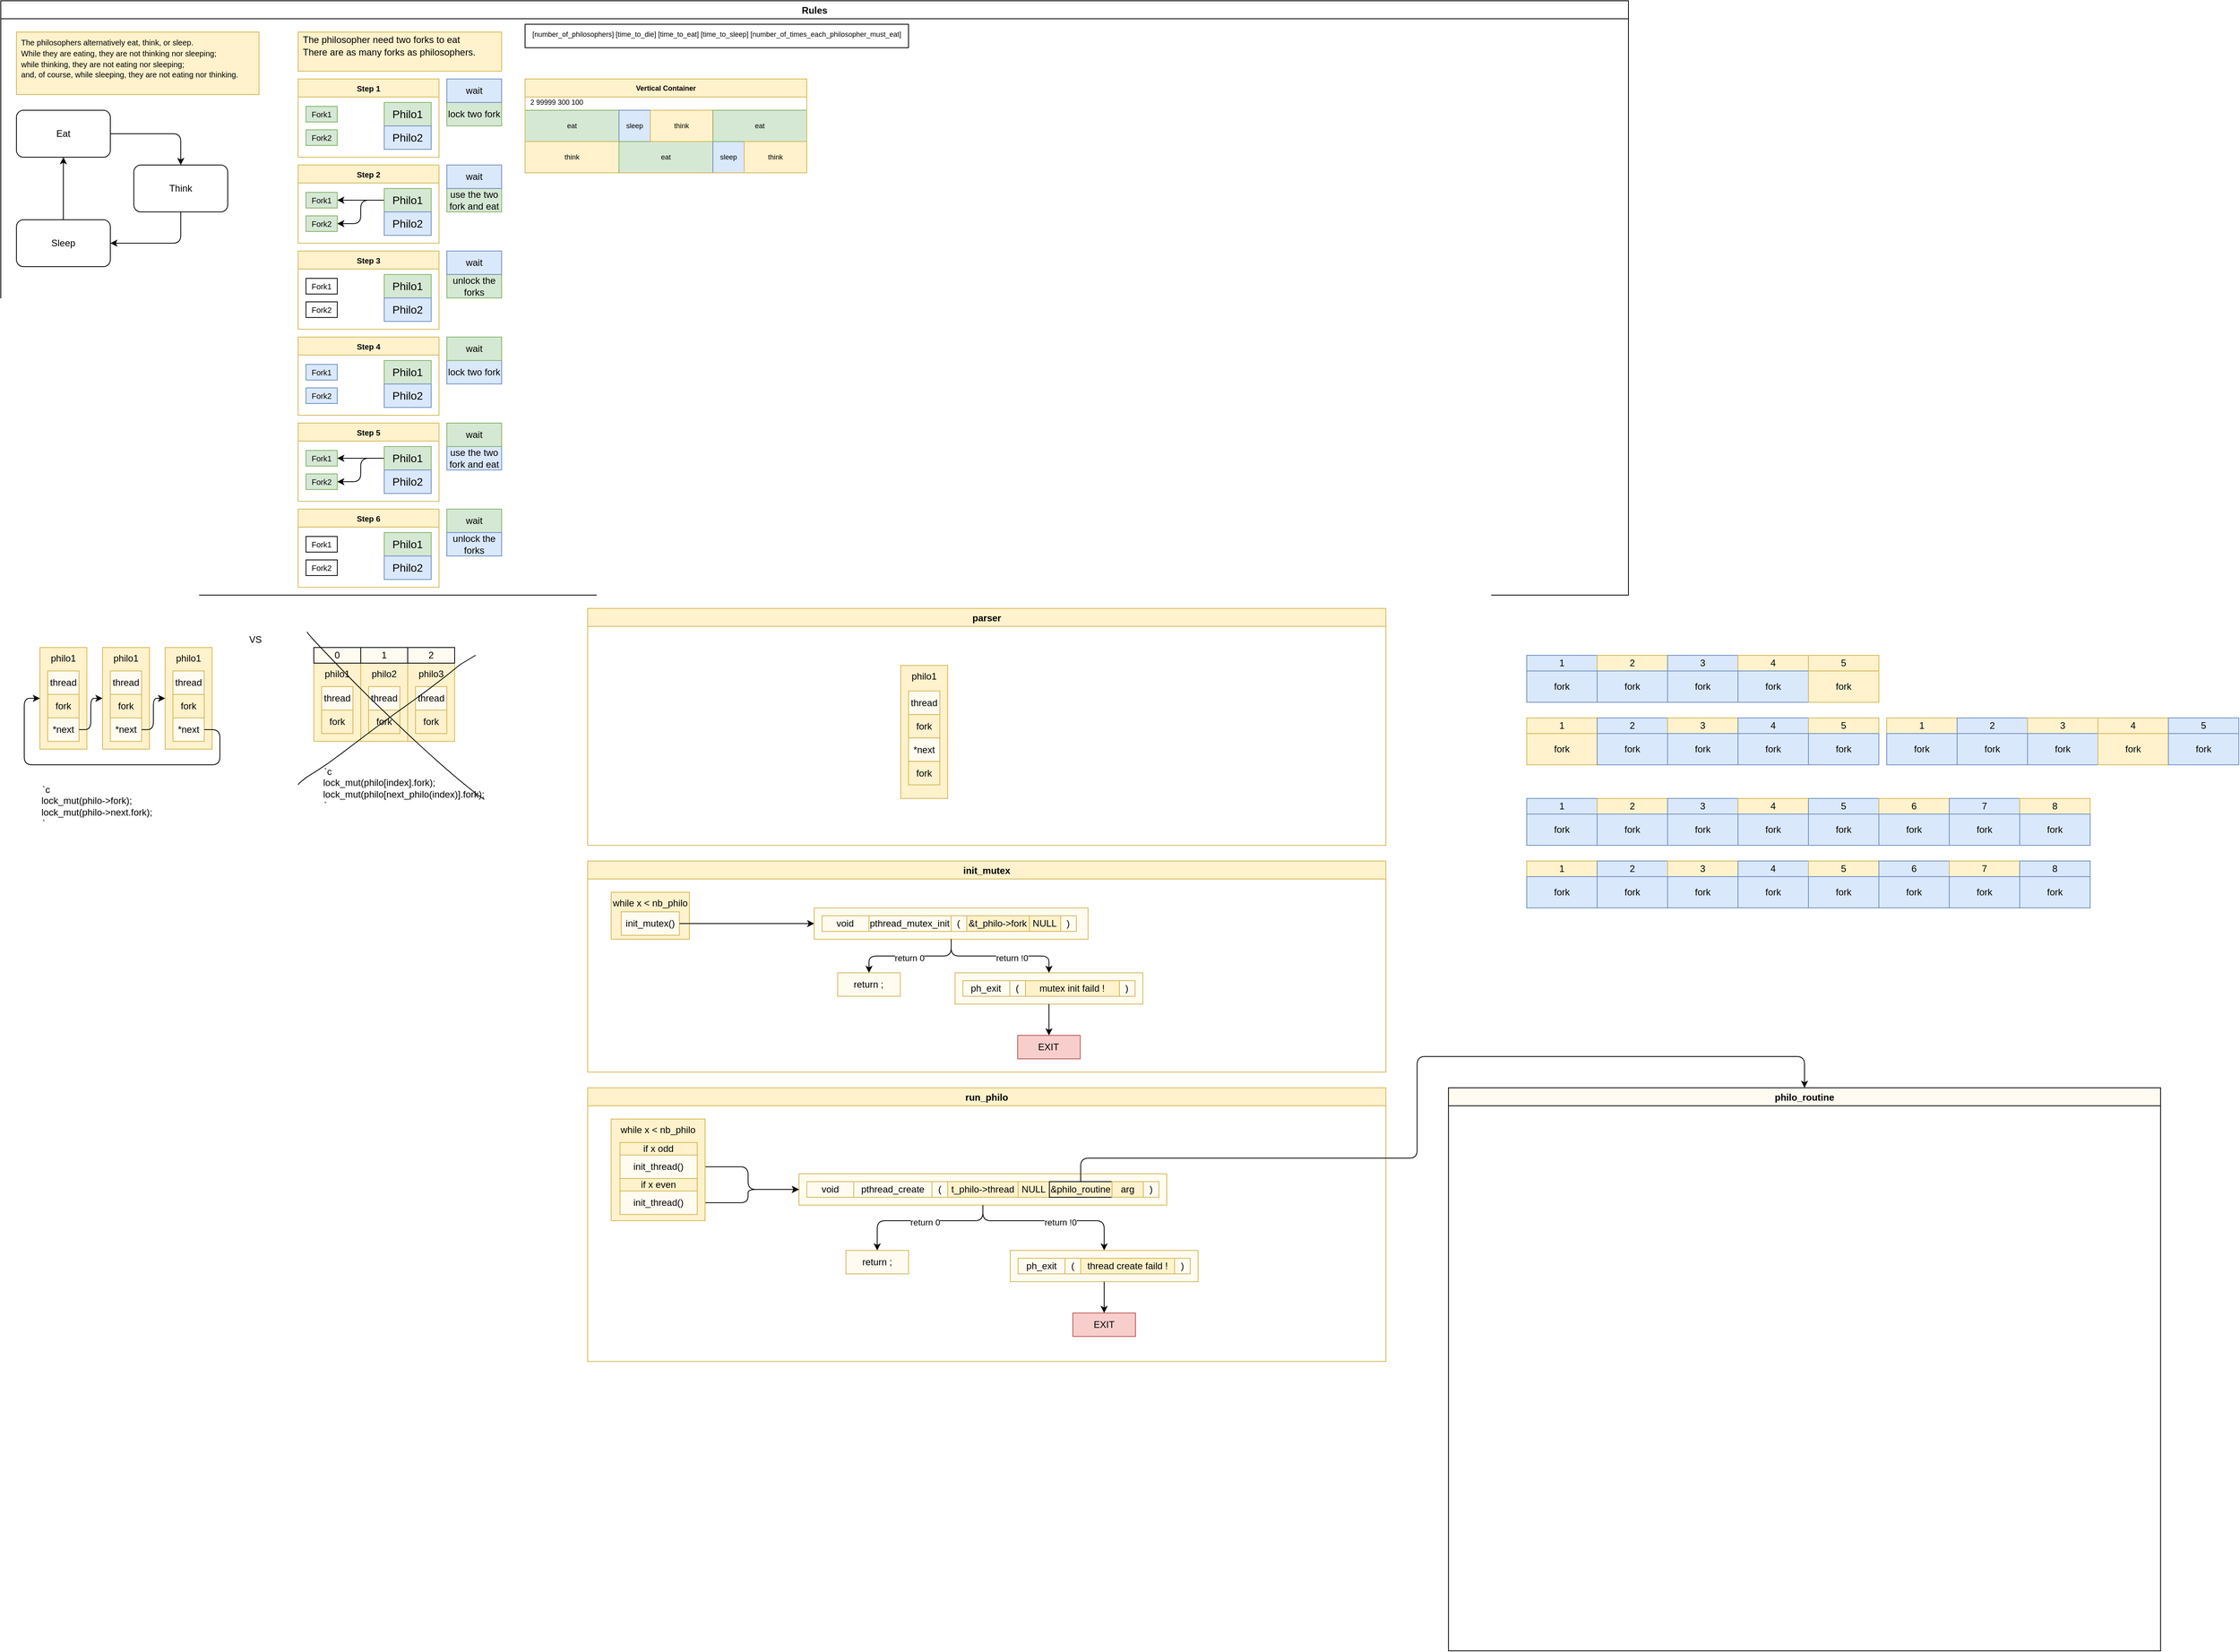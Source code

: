 <mxfile>
    <diagram id="OOQttIY_C0ZaDdTUUYR6" name="Page-1">
        <mxGraphModel dx="1103" dy="1237" grid="1" gridSize="10" guides="1" tooltips="1" connect="1" arrows="1" fold="1" page="1" pageScale="1" pageWidth="2336" pageHeight="1654" math="0" shadow="0">
            <root>
                <mxCell id="0"/>
                <mxCell id="1" parent="0"/>
                <mxCell id="12" value="Rules" style="swimlane;movable=0;resizable=0;rotatable=0;deletable=0;editable=0;connectable=0;" parent="1" vertex="1">
                    <mxGeometry x="10" y="20" width="2080" height="760" as="geometry"/>
                </mxCell>
                <mxCell id="13" value="" style="group" parent="12" vertex="1" connectable="0">
                    <mxGeometry x="20" y="140" width="270" height="200" as="geometry"/>
                </mxCell>
                <mxCell id="2" value="Sleep" style="rounded=1;whiteSpace=wrap;html=1;" parent="13" vertex="1">
                    <mxGeometry y="140" width="120" height="60" as="geometry"/>
                </mxCell>
                <mxCell id="3" value="Think" style="rounded=1;whiteSpace=wrap;html=1;" parent="13" vertex="1">
                    <mxGeometry x="150" y="70" width="120" height="60" as="geometry"/>
                </mxCell>
                <mxCell id="4" value="Eat" style="rounded=1;whiteSpace=wrap;html=1;" parent="13" vertex="1">
                    <mxGeometry width="120" height="60" as="geometry"/>
                </mxCell>
                <mxCell id="9" style="edgeStyle=orthogonalEdgeStyle;html=1;entryX=1;entryY=0.5;entryDx=0;entryDy=0;exitX=0.5;exitY=1;exitDx=0;exitDy=0;" parent="13" source="3" target="2" edge="1">
                    <mxGeometry relative="1" as="geometry"/>
                </mxCell>
                <mxCell id="7" style="edgeStyle=orthogonalEdgeStyle;html=1;entryX=0.5;entryY=0;entryDx=0;entryDy=0;" parent="13" source="4" target="3" edge="1">
                    <mxGeometry relative="1" as="geometry"/>
                </mxCell>
                <mxCell id="10" style="edgeStyle=orthogonalEdgeStyle;html=1;entryX=0.5;entryY=1;entryDx=0;entryDy=0;" parent="13" source="2" target="4" edge="1">
                    <mxGeometry relative="1" as="geometry"/>
                </mxCell>
                <mxCell id="18" value="" style="group;fillColor=#fff2cc;strokeColor=#d6b656;" parent="12" vertex="1" connectable="0">
                    <mxGeometry x="20" y="40" width="310" height="80" as="geometry"/>
                </mxCell>
                <mxCell id="17" value="&lt;p dir=&quot;ltr&quot; style=&quot;line-height: 1.38; margin-top: 0pt; margin-bottom: 0pt;&quot;&gt;&lt;span style=&quot;font-family: &amp;quot;arial&amp;quot; ; background-color: transparent ; vertical-align: baseline&quot;&gt;The philosophers alternatively eat, think, or sleep.&lt;/span&gt;&lt;/p&gt;&lt;p dir=&quot;ltr&quot; style=&quot;line-height: 1.38; margin-top: 0pt; margin-bottom: 0pt;&quot;&gt;&lt;span style=&quot;font-family: &amp;quot;arial&amp;quot; ; background-color: transparent ; vertical-align: baseline&quot;&gt;While they are eating, they are not thinking nor sleeping;&lt;/span&gt;&lt;/p&gt;&lt;p dir=&quot;ltr&quot; style=&quot;line-height: 1.38; margin-top: 0pt; margin-bottom: 0pt;&quot;&gt;&lt;span style=&quot;font-family: &amp;quot;arial&amp;quot; ; background-color: transparent ; vertical-align: baseline&quot;&gt;while thinking, they are not eating nor sleeping;&lt;/span&gt;&lt;/p&gt;&lt;p dir=&quot;ltr&quot; style=&quot;line-height: 1.38; margin-top: 0pt; margin-bottom: 0pt;&quot;&gt;&lt;span style=&quot;font-family: &amp;quot;arial&amp;quot; ; background-color: transparent ; vertical-align: baseline&quot;&gt;and, of course, while sleeping, they are not eating nor thinking.&lt;/span&gt;&lt;/p&gt;&lt;div&gt;&lt;span style=&quot;font-family: &amp;quot;arial&amp;quot; ; background-color: transparent ; vertical-align: baseline&quot;&gt;&lt;br&gt;&lt;/span&gt;&lt;/div&gt;" style="rounded=0;whiteSpace=wrap;html=1;fontSize=10;align=left;verticalAlign=top;spacingLeft=4;fillColor=#fff2cc;strokeColor=#d6b656;" parent="18" vertex="1">
                    <mxGeometry width="310" height="80" as="geometry"/>
                </mxCell>
                <mxCell id="35" value="Step 1" style="swimlane;fontSize=10;verticalAlign=top;fillColor=#fff2cc;strokeColor=#d6b656;" parent="12" vertex="1">
                    <mxGeometry x="380" y="100" width="180" height="100" as="geometry"/>
                </mxCell>
                <mxCell id="19" value="Fork1" style="rounded=0;whiteSpace=wrap;html=1;fontSize=10;fillColor=#d5e8d4;strokeColor=#82b366;" parent="35" vertex="1">
                    <mxGeometry x="10" y="35" width="40" height="20" as="geometry"/>
                </mxCell>
                <mxCell id="20" value="Fork2" style="rounded=0;whiteSpace=wrap;html=1;fontSize=10;fillColor=#d5e8d4;strokeColor=#82b366;" parent="35" vertex="1">
                    <mxGeometry x="10" y="65" width="40" height="20" as="geometry"/>
                </mxCell>
                <mxCell id="24" value="Philo1" style="whiteSpace=wrap;html=1;fontSize=14;labelBackgroundColor=none;gradientDirection=north;fillColor=#d5e8d4;strokeColor=#82b366;" parent="35" vertex="1">
                    <mxGeometry x="110" y="30" width="60" height="30" as="geometry"/>
                </mxCell>
                <mxCell id="25" value="Philo2" style="whiteSpace=wrap;html=1;fontSize=14;fillColor=#dae8fc;strokeColor=#6c8ebf;" parent="35" vertex="1">
                    <mxGeometry x="110" y="60" width="60" height="30" as="geometry"/>
                </mxCell>
                <mxCell id="46" value="&lt;p dir=&quot;ltr&quot; style=&quot;line-height: 1.38; margin-top: 0pt; margin-bottom: 0pt;&quot;&gt;&lt;span style=&quot;font-family: &amp;quot;arial&amp;quot; ; background-color: transparent ; vertical-align: baseline&quot;&gt;The philosopher need two forks to eat&lt;/span&gt;&lt;/p&gt;&lt;p dir=&quot;ltr&quot; style=&quot;line-height: 1.38; margin-top: 0pt; margin-bottom: 0pt;&quot;&gt;&lt;span style=&quot;font-family: &amp;quot;arial&amp;quot; ; background-color: transparent ; vertical-align: baseline&quot;&gt;There are as many forks as philosophers.&lt;/span&gt;&lt;/p&gt;&lt;div&gt;&lt;span style=&quot;font-family: &amp;quot;arial&amp;quot; ; background-color: transparent ; vertical-align: baseline&quot;&gt;&lt;br&gt;&lt;/span&gt;&lt;/div&gt;" style="whiteSpace=wrap;html=1;shadow=0;glass=0;labelBackgroundColor=none;sketch=0;fontSize=12;gradientDirection=north;verticalAlign=middle;align=left;fillColor=#fff2cc;strokeColor=#d6b656;spacingLeft=4;" parent="12" vertex="1">
                    <mxGeometry x="380" y="40" width="260" height="50" as="geometry"/>
                </mxCell>
                <mxCell id="47" value="Step 2" style="swimlane;fontSize=10;verticalAlign=top;fillColor=#fff2cc;strokeColor=#d6b656;" parent="12" vertex="1">
                    <mxGeometry x="380" y="210" width="180" height="100" as="geometry"/>
                </mxCell>
                <mxCell id="48" value="Fork1" style="rounded=0;whiteSpace=wrap;html=1;fontSize=10;fillColor=#d5e8d4;strokeColor=#82b366;" parent="47" vertex="1">
                    <mxGeometry x="10" y="35" width="40" height="20" as="geometry"/>
                </mxCell>
                <mxCell id="49" value="Fork2" style="rounded=0;whiteSpace=wrap;html=1;fontSize=10;fillColor=#d5e8d4;strokeColor=#82b366;" parent="47" vertex="1">
                    <mxGeometry x="10" y="65" width="40" height="20" as="geometry"/>
                </mxCell>
                <mxCell id="64" style="edgeStyle=orthogonalEdgeStyle;html=1;entryX=1;entryY=0.5;entryDx=0;entryDy=0;fontSize=12;" parent="47" source="52" target="48" edge="1">
                    <mxGeometry relative="1" as="geometry"/>
                </mxCell>
                <mxCell id="65" style="edgeStyle=orthogonalEdgeStyle;html=1;entryX=1;entryY=0.5;entryDx=0;entryDy=0;fontSize=12;" parent="47" source="52" target="49" edge="1">
                    <mxGeometry relative="1" as="geometry"/>
                </mxCell>
                <mxCell id="52" value="Philo1" style="whiteSpace=wrap;html=1;fontSize=14;labelBackgroundColor=none;gradientDirection=north;fillColor=#d5e8d4;strokeColor=#82b366;" parent="47" vertex="1">
                    <mxGeometry x="110" y="30" width="60" height="30" as="geometry"/>
                </mxCell>
                <mxCell id="53" value="Philo2" style="whiteSpace=wrap;html=1;fontSize=14;fillColor=#dae8fc;strokeColor=#6c8ebf;" parent="47" vertex="1">
                    <mxGeometry x="110" y="60" width="60" height="30" as="geometry"/>
                </mxCell>
                <mxCell id="54" value="Step 4" style="swimlane;fontSize=10;verticalAlign=top;fillColor=#fff2cc;strokeColor=#d6b656;" parent="12" vertex="1">
                    <mxGeometry x="380" y="430" width="180" height="100" as="geometry"/>
                </mxCell>
                <mxCell id="55" value="Fork1" style="rounded=0;whiteSpace=wrap;html=1;fontSize=10;fillColor=#dae8fc;strokeColor=#6c8ebf;" parent="54" vertex="1">
                    <mxGeometry x="10" y="35" width="40" height="20" as="geometry"/>
                </mxCell>
                <mxCell id="56" value="Fork2" style="rounded=0;whiteSpace=wrap;html=1;fontSize=10;fillColor=#dae8fc;strokeColor=#6c8ebf;" parent="54" vertex="1">
                    <mxGeometry x="10" y="65" width="40" height="20" as="geometry"/>
                </mxCell>
                <mxCell id="57" value="Philo1" style="whiteSpace=wrap;html=1;fontSize=14;labelBackgroundColor=none;gradientDirection=north;fillColor=#d5e8d4;strokeColor=#82b366;" parent="54" vertex="1">
                    <mxGeometry x="110" y="30" width="60" height="30" as="geometry"/>
                </mxCell>
                <mxCell id="58" value="Philo2" style="whiteSpace=wrap;html=1;fontSize=14;fillColor=#dae8fc;strokeColor=#6c8ebf;" parent="54" vertex="1">
                    <mxGeometry x="110" y="60" width="60" height="30" as="geometry"/>
                </mxCell>
                <mxCell id="61" value="lock two fork" style="whiteSpace=wrap;html=1;shadow=0;glass=0;labelBackgroundColor=none;sketch=0;fontSize=12;gradientDirection=north;fillColor=#d5e8d4;strokeColor=#82b366;" parent="12" vertex="1">
                    <mxGeometry x="570" y="130" width="70" height="30" as="geometry"/>
                </mxCell>
                <mxCell id="62" value="lock two fork" style="whiteSpace=wrap;html=1;shadow=0;glass=0;labelBackgroundColor=none;sketch=0;fontSize=12;gradientDirection=north;fillColor=#dae8fc;strokeColor=#6c8ebf;" parent="12" vertex="1">
                    <mxGeometry x="570" y="460" width="70" height="30" as="geometry"/>
                </mxCell>
                <mxCell id="63" value="wait" style="whiteSpace=wrap;html=1;shadow=0;glass=0;labelBackgroundColor=none;sketch=0;fontSize=12;gradientDirection=north;fillColor=#dae8fc;strokeColor=#6c8ebf;" parent="12" vertex="1">
                    <mxGeometry x="570" y="100" width="70" height="30" as="geometry"/>
                </mxCell>
                <mxCell id="66" value="use the two fork and eat" style="whiteSpace=wrap;html=1;shadow=0;glass=0;labelBackgroundColor=none;sketch=0;fontSize=12;gradientDirection=north;fillColor=#d5e8d4;strokeColor=#82b366;" parent="12" vertex="1">
                    <mxGeometry x="570" y="240" width="70" height="30" as="geometry"/>
                </mxCell>
                <mxCell id="67" value="wait" style="whiteSpace=wrap;html=1;shadow=0;glass=0;labelBackgroundColor=none;sketch=0;fontSize=12;gradientDirection=north;fillColor=#dae8fc;strokeColor=#6c8ebf;" parent="12" vertex="1">
                    <mxGeometry x="570" y="210" width="70" height="30" as="geometry"/>
                </mxCell>
                <mxCell id="68" value="Step 3" style="swimlane;fontSize=10;verticalAlign=top;fillColor=#fff2cc;strokeColor=#d6b656;" parent="12" vertex="1">
                    <mxGeometry x="380" y="320" width="180" height="100" as="geometry"/>
                </mxCell>
                <mxCell id="69" value="Fork1" style="rounded=0;whiteSpace=wrap;html=1;fontSize=10;" parent="68" vertex="1">
                    <mxGeometry x="10" y="35" width="40" height="20" as="geometry"/>
                </mxCell>
                <mxCell id="70" value="Fork2" style="rounded=0;whiteSpace=wrap;html=1;fontSize=10;" parent="68" vertex="1">
                    <mxGeometry x="10" y="65" width="40" height="20" as="geometry"/>
                </mxCell>
                <mxCell id="71" value="Philo1" style="whiteSpace=wrap;html=1;fontSize=14;labelBackgroundColor=none;gradientDirection=north;fillColor=#d5e8d4;strokeColor=#82b366;" parent="68" vertex="1">
                    <mxGeometry x="110" y="30" width="60" height="30" as="geometry"/>
                </mxCell>
                <mxCell id="74" value="Philo2" style="whiteSpace=wrap;html=1;fontSize=14;fillColor=#dae8fc;strokeColor=#6c8ebf;" parent="68" vertex="1">
                    <mxGeometry x="110" y="60" width="60" height="30" as="geometry"/>
                </mxCell>
                <mxCell id="75" value="unlock the forks" style="whiteSpace=wrap;html=1;shadow=0;glass=0;labelBackgroundColor=none;sketch=0;fontSize=12;gradientDirection=north;fillColor=#d5e8d4;strokeColor=#82b366;" parent="12" vertex="1">
                    <mxGeometry x="570" y="350" width="70" height="30" as="geometry"/>
                </mxCell>
                <mxCell id="77" value="wait" style="whiteSpace=wrap;html=1;shadow=0;glass=0;labelBackgroundColor=none;sketch=0;fontSize=12;gradientDirection=north;fillColor=#dae8fc;strokeColor=#6c8ebf;" parent="12" vertex="1">
                    <mxGeometry x="570" y="320" width="70" height="30" as="geometry"/>
                </mxCell>
                <mxCell id="79" value="wait" style="whiteSpace=wrap;html=1;shadow=0;glass=0;labelBackgroundColor=none;sketch=0;fontSize=12;gradientDirection=north;fillColor=#d5e8d4;strokeColor=#82b366;" parent="12" vertex="1">
                    <mxGeometry x="570" y="430" width="70" height="30" as="geometry"/>
                </mxCell>
                <mxCell id="80" value="Step 5" style="swimlane;fontSize=10;verticalAlign=top;fillColor=#fff2cc;strokeColor=#d6b656;" parent="12" vertex="1">
                    <mxGeometry x="380" y="540" width="180" height="100" as="geometry"/>
                </mxCell>
                <mxCell id="81" value="Fork1" style="rounded=0;whiteSpace=wrap;html=1;fontSize=10;fillColor=#d5e8d4;strokeColor=#82b366;" parent="80" vertex="1">
                    <mxGeometry x="10" y="35" width="40" height="20" as="geometry"/>
                </mxCell>
                <mxCell id="82" value="Fork2" style="rounded=0;whiteSpace=wrap;html=1;fontSize=10;fillColor=#d5e8d4;strokeColor=#82b366;" parent="80" vertex="1">
                    <mxGeometry x="10" y="65" width="40" height="20" as="geometry"/>
                </mxCell>
                <mxCell id="83" style="edgeStyle=orthogonalEdgeStyle;html=1;entryX=1;entryY=0.5;entryDx=0;entryDy=0;fontSize=12;" parent="80" source="85" target="81" edge="1">
                    <mxGeometry relative="1" as="geometry"/>
                </mxCell>
                <mxCell id="84" style="edgeStyle=orthogonalEdgeStyle;html=1;entryX=1;entryY=0.5;entryDx=0;entryDy=0;fontSize=12;" parent="80" source="85" target="82" edge="1">
                    <mxGeometry relative="1" as="geometry"/>
                </mxCell>
                <mxCell id="85" value="Philo1" style="whiteSpace=wrap;html=1;fontSize=14;labelBackgroundColor=none;gradientDirection=north;fillColor=#d5e8d4;strokeColor=#82b366;" parent="80" vertex="1">
                    <mxGeometry x="110" y="30" width="60" height="30" as="geometry"/>
                </mxCell>
                <mxCell id="86" value="Philo2" style="whiteSpace=wrap;html=1;fontSize=14;fillColor=#dae8fc;strokeColor=#6c8ebf;" parent="80" vertex="1">
                    <mxGeometry x="110" y="60" width="60" height="30" as="geometry"/>
                </mxCell>
                <mxCell id="87" value="use the two fork and eat" style="whiteSpace=wrap;html=1;shadow=0;glass=0;labelBackgroundColor=none;sketch=0;fontSize=12;gradientDirection=north;fillColor=#dae8fc;strokeColor=#6c8ebf;" parent="12" vertex="1">
                    <mxGeometry x="570" y="570" width="70" height="30" as="geometry"/>
                </mxCell>
                <mxCell id="88" value="wait" style="whiteSpace=wrap;html=1;shadow=0;glass=0;labelBackgroundColor=none;sketch=0;fontSize=12;gradientDirection=north;fillColor=#d5e8d4;strokeColor=#82b366;" parent="12" vertex="1">
                    <mxGeometry x="570" y="540" width="70" height="30" as="geometry"/>
                </mxCell>
                <mxCell id="89" value="Step 6" style="swimlane;fontSize=10;verticalAlign=top;fillColor=#fff2cc;strokeColor=#d6b656;" parent="12" vertex="1">
                    <mxGeometry x="380" y="650" width="180" height="100" as="geometry"/>
                </mxCell>
                <mxCell id="90" value="Fork1" style="rounded=0;whiteSpace=wrap;html=1;fontSize=10;" parent="89" vertex="1">
                    <mxGeometry x="10" y="35" width="40" height="20" as="geometry"/>
                </mxCell>
                <mxCell id="91" value="Fork2" style="rounded=0;whiteSpace=wrap;html=1;fontSize=10;" parent="89" vertex="1">
                    <mxGeometry x="10" y="65" width="40" height="20" as="geometry"/>
                </mxCell>
                <mxCell id="92" value="Philo1" style="whiteSpace=wrap;html=1;fontSize=14;labelBackgroundColor=none;gradientDirection=north;fillColor=#d5e8d4;strokeColor=#82b366;" parent="89" vertex="1">
                    <mxGeometry x="110" y="30" width="60" height="30" as="geometry"/>
                </mxCell>
                <mxCell id="93" value="Philo2" style="whiteSpace=wrap;html=1;fontSize=14;fillColor=#dae8fc;strokeColor=#6c8ebf;" parent="89" vertex="1">
                    <mxGeometry x="110" y="60" width="60" height="30" as="geometry"/>
                </mxCell>
                <mxCell id="94" value="wait" style="whiteSpace=wrap;html=1;shadow=0;glass=0;labelBackgroundColor=none;sketch=0;fontSize=12;gradientDirection=north;fillColor=#d5e8d4;strokeColor=#82b366;" parent="12" vertex="1">
                    <mxGeometry x="570" y="650" width="70" height="30" as="geometry"/>
                </mxCell>
                <mxCell id="95" value="unlock the forks" style="whiteSpace=wrap;html=1;shadow=0;glass=0;labelBackgroundColor=none;sketch=0;fontSize=12;gradientDirection=north;fillColor=#dae8fc;strokeColor=#6c8ebf;" parent="12" vertex="1">
                    <mxGeometry x="570" y="680" width="70" height="30" as="geometry"/>
                </mxCell>
                <mxCell id="116" value="&lt;span id=&quot;docs-internal-guid-d7a11db4-7fff-cddf-ac9e-3c8b6f36f1c9&quot; style=&quot;font-size: 9px&quot;&gt;&lt;p dir=&quot;ltr&quot; style=&quot;line-height: 1.38 ; margin-top: 0pt ; margin-bottom: 0pt ; font-size: 9px&quot;&gt;&lt;span style=&quot;font-size: 9px ; font-family: &amp;#34;arial&amp;#34; ; background-color: transparent ; vertical-align: baseline&quot;&gt;[number_of_philosophers] [time_to_die] [time_to_eat] [time_to_sleep]&amp;nbsp;&lt;/span&gt;&lt;span style=&quot;background-color: transparent ; font-family: &amp;#34;arial&amp;#34;&quot;&gt;[number_of_times_each_philosopher_must_eat]&lt;/span&gt;&lt;/p&gt;&lt;/span&gt;" style="whiteSpace=wrap;html=1;fontSize=9;align=center;verticalAlign=top;" parent="12" vertex="1">
                    <mxGeometry x="670" y="30" width="490" height="30" as="geometry"/>
                </mxCell>
                <mxCell id="118" value="eat" style="whiteSpace=wrap;html=1;fontSize=9;fillColor=#d5e8d4;strokeColor=#82b366;" parent="12" vertex="1">
                    <mxGeometry x="670" y="140" width="120" height="40" as="geometry"/>
                </mxCell>
                <mxCell id="119" value="think" style="whiteSpace=wrap;html=1;fontSize=9;fillColor=#fff2cc;strokeColor=#d6b656;" parent="12" vertex="1">
                    <mxGeometry x="670" y="180" width="120" height="40" as="geometry"/>
                </mxCell>
                <mxCell id="126" value="sleep" style="whiteSpace=wrap;html=1;fontSize=9;fillColor=#dae8fc;strokeColor=#6c8ebf;" parent="12" vertex="1">
                    <mxGeometry x="790" y="140" width="40" height="40" as="geometry"/>
                </mxCell>
                <mxCell id="127" value="eat" style="whiteSpace=wrap;html=1;fontSize=9;fillColor=#d5e8d4;strokeColor=#82b366;" parent="12" vertex="1">
                    <mxGeometry x="790" y="180" width="120" height="40" as="geometry"/>
                </mxCell>
                <mxCell id="128" value="think" style="whiteSpace=wrap;html=1;fontSize=9;fillColor=#fff2cc;strokeColor=#d6b656;" parent="12" vertex="1">
                    <mxGeometry x="830" y="140" width="80" height="40" as="geometry"/>
                </mxCell>
                <mxCell id="130" value="sleep" style="whiteSpace=wrap;html=1;fontSize=9;fillColor=#dae8fc;strokeColor=#6c8ebf;" parent="12" vertex="1">
                    <mxGeometry x="910" y="180" width="40" height="40" as="geometry"/>
                </mxCell>
                <mxCell id="131" value="eat" style="whiteSpace=wrap;html=1;fontSize=9;fillColor=#d5e8d4;strokeColor=#82b366;" parent="12" vertex="1">
                    <mxGeometry x="910" y="140" width="120" height="40" as="geometry"/>
                </mxCell>
                <mxCell id="132" value="think" style="whiteSpace=wrap;html=1;fontSize=9;fillColor=#fff2cc;strokeColor=#d6b656;" parent="12" vertex="1">
                    <mxGeometry x="950" y="180" width="80" height="40" as="geometry"/>
                </mxCell>
                <mxCell id="117" value="2 99999 300 100" style="text;html=1;align=center;verticalAlign=middle;resizable=0;points=[];autosize=1;strokeColor=none;fillColor=none;fontSize=9;" parent="12" vertex="1">
                    <mxGeometry x="670" y="120" width="80" height="20" as="geometry"/>
                </mxCell>
                <mxCell id="133" value="Vertical Container" style="swimlane;fontSize=9;fillColor=#fff2cc;strokeColor=#d6b656;" parent="12" vertex="1">
                    <mxGeometry x="670" y="100" width="360" height="120" as="geometry"/>
                </mxCell>
                <mxCell id="165" value="VS" style="text;html=1;align=center;verticalAlign=middle;resizable=0;points=[];autosize=1;strokeColor=none;fillColor=none;" parent="1" vertex="1">
                    <mxGeometry x="320" y="827" width="30" height="20" as="geometry"/>
                </mxCell>
                <mxCell id="179" value="" style="group" parent="1" vertex="1" connectable="0">
                    <mxGeometry x="410" y="847" width="180" height="120" as="geometry"/>
                </mxCell>
                <mxCell id="166" value="" style="group" parent="179" vertex="1" connectable="0">
                    <mxGeometry y="20" width="60" height="100" as="geometry"/>
                </mxCell>
                <mxCell id="163" value="philo1" style="whiteSpace=wrap;html=1;fillColor=#fff2cc;strokeColor=#d6b656;container=0;verticalAlign=top;" parent="166" vertex="1">
                    <mxGeometry width="60" height="100" as="geometry"/>
                </mxCell>
                <mxCell id="160" value="fork" style="whiteSpace=wrap;html=1;fillColor=#fff2cc;strokeColor=#d6b656;container=0;" parent="166" vertex="1">
                    <mxGeometry x="10" y="60" width="40" height="30" as="geometry"/>
                </mxCell>
                <mxCell id="162" value="thread" style="whiteSpace=wrap;html=1;fillColor=#FFFBF0;strokeColor=#d6b656;container=0;" parent="166" vertex="1">
                    <mxGeometry x="10" y="30" width="40" height="30" as="geometry"/>
                </mxCell>
                <mxCell id="167" value="" style="group" parent="179" vertex="1" connectable="0">
                    <mxGeometry x="60" y="20" width="60" height="100" as="geometry"/>
                </mxCell>
                <mxCell id="168" value="philo2" style="whiteSpace=wrap;html=1;fillColor=#fff2cc;strokeColor=#d6b656;container=0;verticalAlign=top;" parent="167" vertex="1">
                    <mxGeometry width="60" height="100" as="geometry"/>
                </mxCell>
                <mxCell id="169" value="fork" style="whiteSpace=wrap;html=1;fillColor=#fff2cc;strokeColor=#d6b656;container=0;" parent="167" vertex="1">
                    <mxGeometry x="10" y="60" width="40" height="30" as="geometry"/>
                </mxCell>
                <mxCell id="170" value="thread" style="whiteSpace=wrap;html=1;fillColor=#FFFBF0;strokeColor=#d6b656;container=0;" parent="167" vertex="1">
                    <mxGeometry x="10" y="30" width="40" height="30" as="geometry"/>
                </mxCell>
                <mxCell id="171" value="" style="group" parent="179" vertex="1" connectable="0">
                    <mxGeometry x="120" y="20" width="60" height="100" as="geometry"/>
                </mxCell>
                <mxCell id="172" value="philo3" style="whiteSpace=wrap;html=1;fillColor=#fff2cc;strokeColor=#d6b656;container=0;verticalAlign=top;" parent="171" vertex="1">
                    <mxGeometry width="60" height="100" as="geometry"/>
                </mxCell>
                <mxCell id="173" value="fork" style="whiteSpace=wrap;html=1;fillColor=#fff2cc;strokeColor=#d6b656;container=0;" parent="171" vertex="1">
                    <mxGeometry x="10" y="60" width="40" height="30" as="geometry"/>
                </mxCell>
                <mxCell id="174" value="thread" style="whiteSpace=wrap;html=1;fillColor=#FFFBF0;strokeColor=#d6b656;container=0;" parent="171" vertex="1">
                    <mxGeometry x="10" y="30" width="40" height="30" as="geometry"/>
                </mxCell>
                <mxCell id="176" value="0" style="whiteSpace=wrap;html=1;fillColor=#FFFBF0;" parent="179" vertex="1">
                    <mxGeometry width="60" height="20" as="geometry"/>
                </mxCell>
                <mxCell id="177" value="1" style="whiteSpace=wrap;html=1;fillColor=#FFFBF0;" parent="179" vertex="1">
                    <mxGeometry x="60" width="60" height="20" as="geometry"/>
                </mxCell>
                <mxCell id="178" value="2" style="whiteSpace=wrap;html=1;fillColor=#FFFBF0;" parent="179" vertex="1">
                    <mxGeometry x="120" width="60" height="20" as="geometry"/>
                </mxCell>
                <mxCell id="195" value="" style="group" parent="1" vertex="1" connectable="0">
                    <mxGeometry x="40" y="847" width="250" height="150" as="geometry"/>
                </mxCell>
                <mxCell id="180" value="" style="group" parent="195" vertex="1" connectable="0">
                    <mxGeometry x="20" width="60" height="130" as="geometry"/>
                </mxCell>
                <mxCell id="142" value="philo1" style="whiteSpace=wrap;html=1;fillColor=#fff2cc;strokeColor=#d6b656;container=0;verticalAlign=top;" parent="180" vertex="1">
                    <mxGeometry width="60" height="130" as="geometry"/>
                </mxCell>
                <mxCell id="140" value="fork" style="whiteSpace=wrap;html=1;fillColor=#fff2cc;strokeColor=#d6b656;container=0;" parent="180" vertex="1">
                    <mxGeometry x="10" y="60" width="40" height="30" as="geometry"/>
                </mxCell>
                <mxCell id="141" value="*next" style="whiteSpace=wrap;html=1;fillColor=#FFFBF0;strokeColor=#d6b656;container=0;" parent="180" vertex="1">
                    <mxGeometry x="10" y="90" width="40" height="30" as="geometry"/>
                </mxCell>
                <mxCell id="139" value="thread" style="whiteSpace=wrap;html=1;fillColor=#FFFBF0;strokeColor=#d6b656;container=0;" parent="180" vertex="1">
                    <mxGeometry x="10" y="30" width="40" height="30" as="geometry"/>
                </mxCell>
                <mxCell id="181" value="" style="group" parent="195" vertex="1" connectable="0">
                    <mxGeometry x="100" width="60" height="130" as="geometry"/>
                </mxCell>
                <mxCell id="182" value="philo1" style="whiteSpace=wrap;html=1;fillColor=#fff2cc;strokeColor=#d6b656;container=0;verticalAlign=top;" parent="181" vertex="1">
                    <mxGeometry width="60" height="130" as="geometry"/>
                </mxCell>
                <mxCell id="183" value="fork" style="whiteSpace=wrap;html=1;fillColor=#fff2cc;strokeColor=#d6b656;container=0;" parent="181" vertex="1">
                    <mxGeometry x="10" y="60" width="40" height="30" as="geometry"/>
                </mxCell>
                <mxCell id="184" value="*next" style="whiteSpace=wrap;html=1;fillColor=#FFFBF0;strokeColor=#d6b656;container=0;" parent="181" vertex="1">
                    <mxGeometry x="10" y="90" width="40" height="30" as="geometry"/>
                </mxCell>
                <mxCell id="185" value="thread" style="whiteSpace=wrap;html=1;fillColor=#FFFBF0;strokeColor=#d6b656;container=0;" parent="181" vertex="1">
                    <mxGeometry x="10" y="30" width="40" height="30" as="geometry"/>
                </mxCell>
                <mxCell id="186" value="" style="group" parent="195" vertex="1" connectable="0">
                    <mxGeometry x="180" width="60" height="130" as="geometry"/>
                </mxCell>
                <mxCell id="187" value="philo1" style="whiteSpace=wrap;html=1;fillColor=#fff2cc;strokeColor=#d6b656;container=0;verticalAlign=top;" parent="186" vertex="1">
                    <mxGeometry width="60" height="130" as="geometry"/>
                </mxCell>
                <mxCell id="188" value="fork" style="whiteSpace=wrap;html=1;fillColor=#fff2cc;strokeColor=#d6b656;container=0;" parent="186" vertex="1">
                    <mxGeometry x="10" y="60" width="40" height="30" as="geometry"/>
                </mxCell>
                <mxCell id="189" value="*next" style="whiteSpace=wrap;html=1;fillColor=#FFFBF0;strokeColor=#d6b656;container=0;" parent="186" vertex="1">
                    <mxGeometry x="10" y="90" width="40" height="30" as="geometry"/>
                </mxCell>
                <mxCell id="190" value="thread" style="whiteSpace=wrap;html=1;fillColor=#FFFBF0;strokeColor=#d6b656;container=0;" parent="186" vertex="1">
                    <mxGeometry x="10" y="30" width="40" height="30" as="geometry"/>
                </mxCell>
                <mxCell id="192" style="edgeStyle=orthogonalEdgeStyle;html=1;entryX=0;entryY=0.5;entryDx=0;entryDy=0;" parent="195" source="141" target="182" edge="1">
                    <mxGeometry relative="1" as="geometry"/>
                </mxCell>
                <mxCell id="193" style="edgeStyle=orthogonalEdgeStyle;html=1;entryX=0;entryY=0.5;entryDx=0;entryDy=0;" parent="195" source="184" target="187" edge="1">
                    <mxGeometry relative="1" as="geometry"/>
                </mxCell>
                <mxCell id="194" style="edgeStyle=orthogonalEdgeStyle;html=1;entryX=0;entryY=0.5;entryDx=0;entryDy=0;exitX=1;exitY=0.5;exitDx=0;exitDy=0;" parent="195" source="189" target="142" edge="1">
                    <mxGeometry relative="1" as="geometry">
                        <Array as="points">
                            <mxPoint x="250" y="105"/>
                            <mxPoint x="250" y="150"/>
                            <mxPoint y="150"/>
                            <mxPoint y="65"/>
                        </Array>
                    </mxGeometry>
                </mxCell>
                <mxCell id="196" value="```c&lt;br&gt;lock_mut(philo-&amp;gt;fork);&lt;br&gt;&lt;div&gt;&lt;span&gt;lock_mut(philo-&amp;gt;next.fork);&lt;/span&gt;&lt;/div&gt;&lt;div&gt;```&lt;/div&gt;" style="text;html=1;align=left;verticalAlign=middle;resizable=0;points=[];autosize=1;strokeColor=none;fillColor=none;" parent="1" vertex="1">
                    <mxGeometry x="60" y="1020" width="150" height="60" as="geometry"/>
                </mxCell>
                <mxCell id="247" value="```c&lt;br&gt;lock_mut(philo[index].fork);&lt;br&gt;&lt;div&gt;&lt;span&gt;lock_mut(philo[next_philo(index)].fork);&lt;/span&gt;&lt;/div&gt;&lt;div&gt;```&lt;/div&gt;" style="text;html=1;align=left;verticalAlign=middle;resizable=0;points=[];autosize=1;strokeColor=none;fillColor=none;" parent="1" vertex="1">
                    <mxGeometry x="420" y="997" width="210" height="60" as="geometry"/>
                </mxCell>
                <mxCell id="258" value="" style="group" parent="1" vertex="1" connectable="0">
                    <mxGeometry x="389.997" y="826.997" width="237.943" height="214.171" as="geometry"/>
                </mxCell>
                <mxCell id="256" value="" style="shape=stencil(fZPNbsMgEISfhutovWv+zmn6HpHi1KiuHTlO27x9sGjVQGpu6/V8wAyskt2lP5w7xXRZ5um9+wrHpVfyopjD2HdzWGKlZK9kd5rm7m2eruMxfZ8Pq3KtPqbPdYXvxBGIVojpVjRek3wIYybXbSZvqnKB6Ezeom235Q6+WJ1gZVvfMFwBaJCuAL48EDO4sgNbsM0AITiuODZPlglit4HWlJHqaLqygzawTQYYgm+2AWNgOAMswVRSshrscsD9Bv3/vTFsnpLT1YtzDjZPyceHVPHgNcTnQHRlKoCDLgAP8pWnQU+j8ND6QWLxN0inMAxpDh//l4MXW2loZX8H);fillColor=none;" parent="258" vertex="1">
                    <mxGeometry x="11.429" width="226.514" height="214.171" as="geometry"/>
                </mxCell>
                <mxCell id="257" value="" style="shape=stencil(fZPdTsMwDIWfJrdHcez8XY/xHpPW0YrSTl2B7e1pFQ3miebOcfzFPtGx4d2lPZwb4+xlnsb35rs7zq3hF+NcN7TN1M1LZHhveHcap+ZtGj+HYzmfD2vlGn2MX+sL18JZWLtCzt5Kguxv6rUAfTcoIGggJ0TarhdI0vUCjtv1RCANpATPFSCASQOMXFGwjERZATHAVjowQ0QBIUBqmhkhKsB7pLANeIHTosXfVf0LBEF2CmCpio4C7xXgPFylQ3LIWjTVRWcCB/2toMqv5ojAeqKq8R6MeQeenboEfz4/dX1f1uTx/nkvllTZKd7/AA==);fillColor=none;" parent="258" vertex="1">
                    <mxGeometry y="29.943" width="226.743" height="165.714" as="geometry"/>
                </mxCell>
                <mxCell id="314" value="init_mutex" style="swimlane;movable=1;resizable=1;rotatable=1;deletable=1;editable=1;connectable=1;fillColor=#fff2cc;strokeColor=#d6b656;" vertex="1" parent="1">
                    <mxGeometry x="760" y="1120" width="1020" height="270" as="geometry"/>
                </mxCell>
                <mxCell id="464" value="while x &amp;lt; nb_philo" style="whiteSpace=wrap;html=1;strokeColor=#d6b656;fillColor=#fff2cc;align=center;verticalAlign=top;spacingLeft=0;" vertex="1" parent="314">
                    <mxGeometry x="30" y="40" width="100" height="60" as="geometry"/>
                </mxCell>
                <mxCell id="414" value="init_mutex()" style="whiteSpace=wrap;html=1;strokeColor=#d6b656;fillColor=#FFFBF0;" vertex="1" parent="314">
                    <mxGeometry x="42.83" y="65" width="74.35" height="30" as="geometry"/>
                </mxCell>
                <mxCell id="391" value="philo_routine" style="swimlane;strokeColor=#000000;fillColor=#FFFBF0;" vertex="1" parent="1">
                    <mxGeometry x="1860" y="1410" width="910" height="720" as="geometry"/>
                </mxCell>
                <mxCell id="415" style="edgeStyle=orthogonalEdgeStyle;html=1;entryX=0;entryY=0.5;entryDx=0;entryDy=0;startArrow=none;exitX=1;exitY=0.5;exitDx=0;exitDy=0;" edge="1" parent="1" source="414" target="428">
                    <mxGeometry relative="1" as="geometry">
                        <mxPoint x="629.47" y="145.032" as="targetPoint"/>
                        <mxPoint x="597.36" y="65" as="sourcePoint"/>
                    </mxGeometry>
                </mxCell>
                <mxCell id="416" value="return ;" style="whiteSpace=wrap;html=1;strokeColor=#D6B656;fillColor=#FFFBF0;" vertex="1" parent="1">
                    <mxGeometry x="1079.47" y="1263" width="80" height="30" as="geometry"/>
                </mxCell>
                <mxCell id="417" style="edgeStyle=orthogonalEdgeStyle;html=1;" edge="1" parent="1" source="428" target="416">
                    <mxGeometry relative="1" as="geometry">
                        <mxPoint x="659.47" y="95" as="targetPoint"/>
                    </mxGeometry>
                </mxCell>
                <mxCell id="418" value="return 0" style="edgeLabel;html=1;align=center;verticalAlign=middle;resizable=0;points=[];" vertex="1" connectable="0" parent="417">
                    <mxGeometry x="-0.153" y="-1" relative="1" as="geometry">
                        <mxPoint x="-13" y="3" as="offset"/>
                    </mxGeometry>
                </mxCell>
                <mxCell id="419" value="" style="group" vertex="1" connectable="0" parent="1">
                    <mxGeometry x="1229.47" y="1263" width="240" height="40" as="geometry"/>
                </mxCell>
                <mxCell id="420" value="" style="whiteSpace=wrap;html=1;strokeColor=#D6B656;fillColor=#FFFBF0;" vertex="1" parent="419">
                    <mxGeometry width="240" height="40" as="geometry"/>
                </mxCell>
                <mxCell id="421" value="ph_exit" style="whiteSpace=wrap;html=1;strokeColor=#D6B656;fillColor=#FFFBF0;" vertex="1" parent="419">
                    <mxGeometry x="10" y="10" width="60" height="20" as="geometry"/>
                </mxCell>
                <mxCell id="422" value=")" style="whiteSpace=wrap;html=1;strokeColor=#D6B656;fillColor=#FFFBF0;" vertex="1" parent="419">
                    <mxGeometry x="210" y="10" width="20" height="20" as="geometry"/>
                </mxCell>
                <mxCell id="423" value="(" style="whiteSpace=wrap;html=1;strokeColor=#D6B656;fillColor=#FFFBF0;" vertex="1" parent="419">
                    <mxGeometry x="70" y="10" width="20" height="20" as="geometry"/>
                </mxCell>
                <mxCell id="424" value="mutex init faild !" style="whiteSpace=wrap;html=1;strokeColor=#d6b656;fillColor=#fff2cc;" vertex="1" parent="419">
                    <mxGeometry x="90" y="10" width="120" height="20" as="geometry"/>
                </mxCell>
                <mxCell id="425" value="EXIT" style="whiteSpace=wrap;html=1;fillColor=#f8cecc;strokeColor=#b85450;" vertex="1" parent="1">
                    <mxGeometry x="1309.47" y="1343" width="80" height="30" as="geometry"/>
                </mxCell>
                <mxCell id="426" value="" style="edgeStyle=orthogonalEdgeStyle;html=1;" edge="1" parent="1" source="420" target="425">
                    <mxGeometry relative="1" as="geometry"/>
                </mxCell>
                <mxCell id="427" value="" style="group" vertex="1" connectable="0" parent="1">
                    <mxGeometry x="1049.47" y="1180" width="350" height="40" as="geometry"/>
                </mxCell>
                <mxCell id="428" value="" style="whiteSpace=wrap;html=1;strokeColor=#D6B656;fillColor=#FFFBF0;" vertex="1" parent="427">
                    <mxGeometry width="350" height="40" as="geometry"/>
                </mxCell>
                <mxCell id="429" value="" style="group" vertex="1" connectable="0" parent="427">
                    <mxGeometry x="70" y="10" width="265" height="20" as="geometry"/>
                </mxCell>
                <mxCell id="430" value="pthread_mutex_init" style="whiteSpace=wrap;html=1;strokeColor=#D6B656;fillColor=#FFFBF0;" vertex="1" parent="429">
                    <mxGeometry width="105" height="20" as="geometry"/>
                </mxCell>
                <mxCell id="431" value="(" style="whiteSpace=wrap;html=1;strokeColor=#D6B656;fillColor=#FFFBF0;" vertex="1" parent="429">
                    <mxGeometry x="105" width="20" height="20" as="geometry"/>
                </mxCell>
                <mxCell id="432" value=")" style="whiteSpace=wrap;html=1;strokeColor=#D6B656;fillColor=#FFFBF0;" vertex="1" parent="429">
                    <mxGeometry x="245" width="20" height="20" as="geometry"/>
                </mxCell>
                <mxCell id="433" value="&amp;amp;t_philo-&amp;gt;fork" style="whiteSpace=wrap;html=1;strokeColor=#d6b656;fillColor=#fff2cc;" vertex="1" parent="429">
                    <mxGeometry x="125" width="80" height="20" as="geometry"/>
                </mxCell>
                <mxCell id="434" value="NULL" style="whiteSpace=wrap;html=1;strokeColor=#d6b656;fillColor=#fff2cc;" vertex="1" parent="429">
                    <mxGeometry x="205" width="40" height="20" as="geometry"/>
                </mxCell>
                <mxCell id="435" value="void" style="whiteSpace=wrap;html=1;strokeColor=#D6B656;fillColor=#FFFBF0;" vertex="1" parent="427">
                    <mxGeometry x="10" y="10" width="60" height="20" as="geometry"/>
                </mxCell>
                <mxCell id="436" style="edgeStyle=orthogonalEdgeStyle;html=1;entryX=0.5;entryY=0;entryDx=0;entryDy=0;" edge="1" parent="1" source="428" target="420">
                    <mxGeometry relative="1" as="geometry">
                        <mxPoint x="809.47" y="95" as="targetPoint"/>
                    </mxGeometry>
                </mxCell>
                <mxCell id="437" value="return !0" style="edgeLabel;html=1;align=center;verticalAlign=middle;resizable=0;points=[];" vertex="1" connectable="0" parent="436">
                    <mxGeometry x="-0.099" y="-2" relative="1" as="geometry">
                        <mxPoint x="23" as="offset"/>
                    </mxGeometry>
                </mxCell>
                <mxCell id="439" value="run_philo" style="swimlane;strokeColor=#d6b656;fillColor=#fff2cc;movable=1;resizable=1;rotatable=1;deletable=1;editable=1;connectable=1;" vertex="1" parent="1">
                    <mxGeometry x="760" y="1410" width="1020" height="350" as="geometry"/>
                </mxCell>
                <mxCell id="377" value="" style="whiteSpace=wrap;html=1;strokeColor=#D6B656;fillColor=#FFFBF0;" vertex="1" parent="439">
                    <mxGeometry x="270" y="110" width="470" height="40" as="geometry"/>
                </mxCell>
                <mxCell id="381" value="void" style="whiteSpace=wrap;html=1;strokeColor=#D6B656;fillColor=#FFFBF0;" vertex="1" parent="439">
                    <mxGeometry x="280" y="120" width="60" height="20" as="geometry"/>
                </mxCell>
                <mxCell id="382" value="pthread_create" style="whiteSpace=wrap;html=1;strokeColor=#D6B656;fillColor=#FFFBF0;" vertex="1" parent="439">
                    <mxGeometry x="340" y="120" width="100" height="20" as="geometry"/>
                </mxCell>
                <mxCell id="383" value="(" style="whiteSpace=wrap;html=1;strokeColor=#D6B656;fillColor=#FFFBF0;" vertex="1" parent="439">
                    <mxGeometry x="440" y="120" width="20" height="20" as="geometry"/>
                </mxCell>
                <mxCell id="384" value=")" style="whiteSpace=wrap;html=1;strokeColor=#D6B656;fillColor=#FFFBF0;" vertex="1" parent="439">
                    <mxGeometry x="710" y="120" width="20" height="20" as="geometry"/>
                </mxCell>
                <mxCell id="385" value="t_philo-&amp;gt;thread" style="whiteSpace=wrap;html=1;strokeColor=#d6b656;fillColor=#fff2cc;" vertex="1" parent="439">
                    <mxGeometry x="460" y="120" width="90" height="20" as="geometry"/>
                </mxCell>
                <mxCell id="386" value="NULL" style="whiteSpace=wrap;html=1;strokeColor=#d6b656;fillColor=#fff2cc;" vertex="1" parent="439">
                    <mxGeometry x="550" y="120" width="40" height="20" as="geometry"/>
                </mxCell>
                <mxCell id="387" value="&amp;amp;philo_routine" style="whiteSpace=wrap;html=1;strokeColor=#000000;fillColor=#fff2cc;" vertex="1" parent="439">
                    <mxGeometry x="590" y="120" width="80" height="20" as="geometry"/>
                </mxCell>
                <mxCell id="388" value="arg" style="whiteSpace=wrap;html=1;strokeColor=#d6b656;fillColor=#fff2cc;" vertex="1" parent="439">
                    <mxGeometry x="670" y="120" width="40" height="20" as="geometry"/>
                </mxCell>
                <mxCell id="394" style="edgeStyle=orthogonalEdgeStyle;html=1;entryX=0.5;entryY=0;entryDx=0;entryDy=0;" edge="1" target="396" parent="439">
                    <mxGeometry relative="1" as="geometry">
                        <mxPoint x="410" y="170" as="targetPoint"/>
                        <mxPoint x="505" y="150" as="sourcePoint"/>
                        <Array as="points">
                            <mxPoint x="505" y="170"/>
                            <mxPoint x="370" y="170"/>
                        </Array>
                    </mxGeometry>
                </mxCell>
                <mxCell id="395" value="return 0" style="edgeLabel;html=1;align=center;verticalAlign=middle;resizable=0;points=[];" vertex="1" connectable="0" parent="394">
                    <mxGeometry x="-0.153" y="-1" relative="1" as="geometry">
                        <mxPoint x="-13" y="3" as="offset"/>
                    </mxGeometry>
                </mxCell>
                <mxCell id="396" value="return ;" style="whiteSpace=wrap;html=1;strokeColor=#D6B656;fillColor=#FFFBF0;" vertex="1" parent="439">
                    <mxGeometry x="330" y="208" width="80" height="30" as="geometry"/>
                </mxCell>
                <mxCell id="397" style="edgeStyle=orthogonalEdgeStyle;html=1;exitX=0.5;exitY=1;exitDx=0;exitDy=0;entryX=0.5;entryY=0;entryDx=0;entryDy=0;" edge="1" parent="439" source="377" target="400">
                    <mxGeometry relative="1" as="geometry">
                        <mxPoint x="665" y="190" as="targetPoint"/>
                        <mxPoint x="520" y="177.5" as="sourcePoint"/>
                        <Array as="points">
                            <mxPoint x="505" y="170"/>
                            <mxPoint x="660" y="170"/>
                        </Array>
                    </mxGeometry>
                </mxCell>
                <mxCell id="398" value="return !0" style="edgeLabel;html=1;align=center;verticalAlign=middle;resizable=0;points=[];" vertex="1" connectable="0" parent="397">
                    <mxGeometry x="-0.099" y="-2" relative="1" as="geometry">
                        <mxPoint x="23" as="offset"/>
                    </mxGeometry>
                </mxCell>
                <mxCell id="399" value="" style="group" vertex="1" connectable="0" parent="439">
                    <mxGeometry x="540" y="208" width="240" height="40" as="geometry"/>
                </mxCell>
                <mxCell id="400" value="" style="whiteSpace=wrap;html=1;strokeColor=#D6B656;fillColor=#FFFBF0;" vertex="1" parent="399">
                    <mxGeometry width="240" height="40" as="geometry"/>
                </mxCell>
                <mxCell id="401" value="ph_exit" style="whiteSpace=wrap;html=1;strokeColor=#D6B656;fillColor=#FFFBF0;" vertex="1" parent="399">
                    <mxGeometry x="10" y="10" width="60" height="20" as="geometry"/>
                </mxCell>
                <mxCell id="402" value=")" style="whiteSpace=wrap;html=1;strokeColor=#D6B656;fillColor=#FFFBF0;" vertex="1" parent="399">
                    <mxGeometry x="210" y="10" width="20" height="20" as="geometry"/>
                </mxCell>
                <mxCell id="403" value="(" style="whiteSpace=wrap;html=1;strokeColor=#D6B656;fillColor=#FFFBF0;" vertex="1" parent="399">
                    <mxGeometry x="70" y="10" width="20" height="20" as="geometry"/>
                </mxCell>
                <mxCell id="404" value="thread create faild !" style="whiteSpace=wrap;html=1;strokeColor=#d6b656;fillColor=#fff2cc;" vertex="1" parent="399">
                    <mxGeometry x="90" y="10" width="120" height="20" as="geometry"/>
                </mxCell>
                <mxCell id="405" value="EXIT" style="whiteSpace=wrap;html=1;fillColor=#f8cecc;strokeColor=#b85450;" vertex="1" parent="439">
                    <mxGeometry x="620" y="288" width="80" height="30" as="geometry"/>
                </mxCell>
                <mxCell id="406" value="" style="edgeStyle=orthogonalEdgeStyle;html=1;" edge="1" source="400" target="405" parent="439">
                    <mxGeometry relative="1" as="geometry"/>
                </mxCell>
                <mxCell id="458" style="edgeStyle=orthogonalEdgeStyle;html=1;entryX=0;entryY=0.5;entryDx=0;entryDy=0;" edge="1" parent="439" source="338" target="377">
                    <mxGeometry relative="1" as="geometry"/>
                </mxCell>
                <mxCell id="461" style="edgeStyle=orthogonalEdgeStyle;html=1;entryX=0;entryY=0.5;entryDx=0;entryDy=0;" edge="1" parent="439" source="455" target="377">
                    <mxGeometry relative="1" as="geometry"/>
                </mxCell>
                <mxCell id="456" value="" style="group" vertex="1" connectable="0" parent="439">
                    <mxGeometry x="30" y="40" width="120" height="130" as="geometry"/>
                </mxCell>
                <mxCell id="451" value="while x &amp;lt; nb_philo" style="whiteSpace=wrap;html=1;strokeColor=#d6b656;fillColor=#fff2cc;align=center;verticalAlign=top;spacingLeft=0;" vertex="1" parent="456">
                    <mxGeometry width="120" height="130" as="geometry"/>
                </mxCell>
                <mxCell id="338" value="init_thread()" style="whiteSpace=wrap;html=1;fillColor=#FFFBF0;strokeColor=#d6b656;container=0;" vertex="1" parent="456">
                    <mxGeometry x="11.28" y="46" width="98.72" height="30" as="geometry"/>
                </mxCell>
                <mxCell id="453" value="if x odd" style="whiteSpace=wrap;html=1;strokeColor=#d6b656;fillColor=#fff2cc;" vertex="1" parent="456">
                    <mxGeometry x="11.28" y="30" width="98.72" height="16" as="geometry"/>
                </mxCell>
                <mxCell id="454" value="if x even" style="whiteSpace=wrap;html=1;strokeColor=#d6b656;fillColor=#fff2cc;" vertex="1" parent="456">
                    <mxGeometry x="11.28" y="76" width="98.72" height="16" as="geometry"/>
                </mxCell>
                <mxCell id="455" value="init_thread()" style="whiteSpace=wrap;html=1;fillColor=#FFFBF0;strokeColor=#d6b656;container=0;" vertex="1" parent="456">
                    <mxGeometry x="11.28" y="92" width="98.72" height="30" as="geometry"/>
                </mxCell>
                <mxCell id="392" style="edgeStyle=orthogonalEdgeStyle;html=1;entryX=0.5;entryY=0;entryDx=0;entryDy=0;exitX=0.5;exitY=0;exitDx=0;exitDy=0;" edge="1" parent="1" source="387" target="391">
                    <mxGeometry relative="1" as="geometry">
                        <Array as="points">
                            <mxPoint x="1390" y="1500"/>
                            <mxPoint x="1820" y="1500"/>
                            <mxPoint x="1820" y="1370"/>
                            <mxPoint x="2315" y="1370"/>
                        </Array>
                    </mxGeometry>
                </mxCell>
                <mxCell id="462" value="parser" style="swimlane;strokeColor=#d6b656;fillColor=#fff2cc;" vertex="1" parent="1">
                    <mxGeometry x="760" y="797" width="1020" height="303" as="geometry"/>
                </mxCell>
                <mxCell id="277" value="philo1" style="whiteSpace=wrap;html=1;fillColor=#fff2cc;strokeColor=#d6b656;container=0;verticalAlign=top;" vertex="1" parent="462">
                    <mxGeometry x="400" y="73" width="60" height="170" as="geometry"/>
                </mxCell>
                <mxCell id="278" value="fork" style="whiteSpace=wrap;html=1;fillColor=#fff2cc;strokeColor=#d6b656;container=0;" vertex="1" parent="462">
                    <mxGeometry x="410" y="135.65" width="40" height="30" as="geometry"/>
                </mxCell>
                <mxCell id="279" value="*next" style="whiteSpace=wrap;html=1;fillColor=#FFFBF0;strokeColor=#d6b656;container=0;" vertex="1" parent="462">
                    <mxGeometry x="410" y="165.65" width="40" height="30" as="geometry"/>
                </mxCell>
                <mxCell id="280" value="thread" style="whiteSpace=wrap;html=1;fillColor=#FFFBF0;strokeColor=#d6b656;container=0;" vertex="1" parent="462">
                    <mxGeometry x="410" y="105.65" width="40" height="30" as="geometry"/>
                </mxCell>
                <mxCell id="470" value="fork" style="whiteSpace=wrap;html=1;fillColor=#fff2cc;strokeColor=#d6b656;container=0;" vertex="1" parent="462">
                    <mxGeometry x="410" y="195.65" width="40" height="30" as="geometry"/>
                </mxCell>
                <mxCell id="471" value="1" style="whiteSpace=wrap;html=1;strokeColor=#6c8ebf;fillColor=#dae8fc;" vertex="1" parent="1">
                    <mxGeometry x="1960" y="1040" width="90" height="20" as="geometry"/>
                </mxCell>
                <mxCell id="472" value="fork" style="whiteSpace=wrap;html=1;strokeColor=#6c8ebf;fillColor=#dae8fc;" vertex="1" parent="1">
                    <mxGeometry x="1960" y="1060" width="90" height="40" as="geometry"/>
                </mxCell>
                <mxCell id="473" value="2" style="whiteSpace=wrap;html=1;strokeColor=#d6b656;fillColor=#fff2cc;" vertex="1" parent="1">
                    <mxGeometry x="2050" y="1040" width="90" height="20" as="geometry"/>
                </mxCell>
                <mxCell id="474" value="fork" style="whiteSpace=wrap;html=1;strokeColor=#6c8ebf;fillColor=#dae8fc;" vertex="1" parent="1">
                    <mxGeometry x="2050" y="1060" width="90" height="40" as="geometry"/>
                </mxCell>
                <mxCell id="475" value="3" style="whiteSpace=wrap;html=1;strokeColor=#6c8ebf;fillColor=#dae8fc;" vertex="1" parent="1">
                    <mxGeometry x="2140" y="1040" width="90" height="20" as="geometry"/>
                </mxCell>
                <mxCell id="476" value="fork" style="whiteSpace=wrap;html=1;strokeColor=#6c8ebf;fillColor=#dae8fc;" vertex="1" parent="1">
                    <mxGeometry x="2140" y="1060" width="90" height="40" as="geometry"/>
                </mxCell>
                <mxCell id="477" value="4" style="whiteSpace=wrap;html=1;strokeColor=#d6b656;fillColor=#fff2cc;" vertex="1" parent="1">
                    <mxGeometry x="2230" y="1040" width="90" height="20" as="geometry"/>
                </mxCell>
                <mxCell id="478" value="fork" style="whiteSpace=wrap;html=1;strokeColor=#6c8ebf;fillColor=#dae8fc;" vertex="1" parent="1">
                    <mxGeometry x="2230" y="1060" width="90" height="40" as="geometry"/>
                </mxCell>
                <mxCell id="479" value="5" style="whiteSpace=wrap;html=1;strokeColor=#6c8ebf;fillColor=#dae8fc;" vertex="1" parent="1">
                    <mxGeometry x="2320" y="1040" width="90" height="20" as="geometry"/>
                </mxCell>
                <mxCell id="480" value="fork" style="whiteSpace=wrap;html=1;strokeColor=#6c8ebf;fillColor=#dae8fc;" vertex="1" parent="1">
                    <mxGeometry x="2320" y="1060" width="90" height="40" as="geometry"/>
                </mxCell>
                <mxCell id="481" value="6" style="whiteSpace=wrap;html=1;strokeColor=#d6b656;fillColor=#fff2cc;" vertex="1" parent="1">
                    <mxGeometry x="2410" y="1040" width="90" height="20" as="geometry"/>
                </mxCell>
                <mxCell id="482" value="fork" style="whiteSpace=wrap;html=1;strokeColor=#6c8ebf;fillColor=#dae8fc;" vertex="1" parent="1">
                    <mxGeometry x="2410" y="1060" width="90" height="40" as="geometry"/>
                </mxCell>
                <mxCell id="483" value="7" style="whiteSpace=wrap;html=1;strokeColor=#6c8ebf;fillColor=#dae8fc;" vertex="1" parent="1">
                    <mxGeometry x="2500" y="1040" width="90" height="20" as="geometry"/>
                </mxCell>
                <mxCell id="484" value="fork" style="whiteSpace=wrap;html=1;strokeColor=#6c8ebf;fillColor=#dae8fc;" vertex="1" parent="1">
                    <mxGeometry x="2500" y="1060" width="90" height="40" as="geometry"/>
                </mxCell>
                <mxCell id="485" value="8" style="whiteSpace=wrap;html=1;strokeColor=#d6b656;fillColor=#fff2cc;" vertex="1" parent="1">
                    <mxGeometry x="2590" y="1040" width="90" height="20" as="geometry"/>
                </mxCell>
                <mxCell id="486" value="fork" style="whiteSpace=wrap;html=1;strokeColor=#6c8ebf;fillColor=#dae8fc;" vertex="1" parent="1">
                    <mxGeometry x="2590" y="1060" width="90" height="40" as="geometry"/>
                </mxCell>
                <mxCell id="489" value="1" style="whiteSpace=wrap;html=1;strokeColor=#d6b656;fillColor=#fff2cc;" vertex="1" parent="1">
                    <mxGeometry x="1960" y="1120" width="90" height="20" as="geometry"/>
                </mxCell>
                <mxCell id="490" value="fork" style="whiteSpace=wrap;html=1;strokeColor=#6c8ebf;fillColor=#dae8fc;" vertex="1" parent="1">
                    <mxGeometry x="1960" y="1140" width="90" height="40" as="geometry"/>
                </mxCell>
                <mxCell id="491" value="2" style="whiteSpace=wrap;html=1;strokeColor=#6c8ebf;fillColor=#dae8fc;" vertex="1" parent="1">
                    <mxGeometry x="2050" y="1120" width="90" height="20" as="geometry"/>
                </mxCell>
                <mxCell id="492" value="fork" style="whiteSpace=wrap;html=1;strokeColor=#6c8ebf;fillColor=#dae8fc;" vertex="1" parent="1">
                    <mxGeometry x="2050" y="1140" width="90" height="40" as="geometry"/>
                </mxCell>
                <mxCell id="493" value="3" style="whiteSpace=wrap;html=1;strokeColor=#d6b656;fillColor=#fff2cc;" vertex="1" parent="1">
                    <mxGeometry x="2140" y="1120" width="90" height="20" as="geometry"/>
                </mxCell>
                <mxCell id="494" value="fork" style="whiteSpace=wrap;html=1;strokeColor=#6c8ebf;fillColor=#dae8fc;" vertex="1" parent="1">
                    <mxGeometry x="2140" y="1140" width="90" height="40" as="geometry"/>
                </mxCell>
                <mxCell id="495" value="4" style="whiteSpace=wrap;html=1;strokeColor=#6c8ebf;fillColor=#dae8fc;" vertex="1" parent="1">
                    <mxGeometry x="2230" y="1120" width="90" height="20" as="geometry"/>
                </mxCell>
                <mxCell id="496" value="fork" style="whiteSpace=wrap;html=1;strokeColor=#6c8ebf;fillColor=#dae8fc;" vertex="1" parent="1">
                    <mxGeometry x="2230" y="1140" width="90" height="40" as="geometry"/>
                </mxCell>
                <mxCell id="497" value="5" style="whiteSpace=wrap;html=1;strokeColor=#d6b656;fillColor=#fff2cc;" vertex="1" parent="1">
                    <mxGeometry x="2320" y="1120" width="90" height="20" as="geometry"/>
                </mxCell>
                <mxCell id="498" value="fork" style="whiteSpace=wrap;html=1;strokeColor=#6c8ebf;fillColor=#dae8fc;" vertex="1" parent="1">
                    <mxGeometry x="2320" y="1140" width="90" height="40" as="geometry"/>
                </mxCell>
                <mxCell id="499" value="6" style="whiteSpace=wrap;html=1;strokeColor=#6c8ebf;fillColor=#dae8fc;" vertex="1" parent="1">
                    <mxGeometry x="2410" y="1120" width="90" height="20" as="geometry"/>
                </mxCell>
                <mxCell id="500" value="fork" style="whiteSpace=wrap;html=1;strokeColor=#6c8ebf;fillColor=#dae8fc;" vertex="1" parent="1">
                    <mxGeometry x="2410" y="1140" width="90" height="40" as="geometry"/>
                </mxCell>
                <mxCell id="501" value="7" style="whiteSpace=wrap;html=1;strokeColor=#d6b656;fillColor=#fff2cc;" vertex="1" parent="1">
                    <mxGeometry x="2500" y="1120" width="90" height="20" as="geometry"/>
                </mxCell>
                <mxCell id="502" value="fork" style="whiteSpace=wrap;html=1;strokeColor=#6c8ebf;fillColor=#dae8fc;" vertex="1" parent="1">
                    <mxGeometry x="2500" y="1140" width="90" height="40" as="geometry"/>
                </mxCell>
                <mxCell id="503" value="8" style="whiteSpace=wrap;html=1;strokeColor=#6c8ebf;fillColor=#dae8fc;" vertex="1" parent="1">
                    <mxGeometry x="2590" y="1120" width="90" height="20" as="geometry"/>
                </mxCell>
                <mxCell id="504" value="fork" style="whiteSpace=wrap;html=1;strokeColor=#6c8ebf;fillColor=#dae8fc;" vertex="1" parent="1">
                    <mxGeometry x="2590" y="1140" width="90" height="40" as="geometry"/>
                </mxCell>
                <mxCell id="505" value="1" style="whiteSpace=wrap;html=1;strokeColor=#6c8ebf;fillColor=#dae8fc;" vertex="1" parent="1">
                    <mxGeometry x="1960" y="857" width="90" height="20" as="geometry"/>
                </mxCell>
                <mxCell id="506" value="fork" style="whiteSpace=wrap;html=1;strokeColor=#6c8ebf;fillColor=#dae8fc;" vertex="1" parent="1">
                    <mxGeometry x="1960" y="877" width="90" height="40" as="geometry"/>
                </mxCell>
                <mxCell id="507" value="2" style="whiteSpace=wrap;html=1;strokeColor=#d6b656;fillColor=#fff2cc;" vertex="1" parent="1">
                    <mxGeometry x="2050" y="857" width="90" height="20" as="geometry"/>
                </mxCell>
                <mxCell id="508" value="fork" style="whiteSpace=wrap;html=1;strokeColor=#6c8ebf;fillColor=#dae8fc;" vertex="1" parent="1">
                    <mxGeometry x="2050" y="877" width="90" height="40" as="geometry"/>
                </mxCell>
                <mxCell id="509" value="3" style="whiteSpace=wrap;html=1;strokeColor=#6c8ebf;fillColor=#dae8fc;" vertex="1" parent="1">
                    <mxGeometry x="2140" y="857" width="90" height="20" as="geometry"/>
                </mxCell>
                <mxCell id="510" value="fork" style="whiteSpace=wrap;html=1;strokeColor=#6c8ebf;fillColor=#dae8fc;" vertex="1" parent="1">
                    <mxGeometry x="2140" y="877" width="90" height="40" as="geometry"/>
                </mxCell>
                <mxCell id="511" value="4" style="whiteSpace=wrap;html=1;strokeColor=#d6b656;fillColor=#fff2cc;" vertex="1" parent="1">
                    <mxGeometry x="2230" y="857" width="90" height="20" as="geometry"/>
                </mxCell>
                <mxCell id="512" value="fork" style="whiteSpace=wrap;html=1;strokeColor=#6c8ebf;fillColor=#dae8fc;" vertex="1" parent="1">
                    <mxGeometry x="2230" y="877" width="90" height="40" as="geometry"/>
                </mxCell>
                <mxCell id="513" value="5" style="whiteSpace=wrap;html=1;strokeColor=#d6b656;fillColor=#fff2cc;" vertex="1" parent="1">
                    <mxGeometry x="2320" y="857" width="90" height="20" as="geometry"/>
                </mxCell>
                <mxCell id="514" value="fork" style="whiteSpace=wrap;html=1;strokeColor=#d6b656;fillColor=#fff2cc;" vertex="1" parent="1">
                    <mxGeometry x="2320" y="877" width="90" height="40" as="geometry"/>
                </mxCell>
                <mxCell id="521" value="1" style="whiteSpace=wrap;html=1;strokeColor=#d6b656;fillColor=#fff2cc;" vertex="1" parent="1">
                    <mxGeometry x="1960" y="937" width="90" height="20" as="geometry"/>
                </mxCell>
                <mxCell id="522" value="fork" style="whiteSpace=wrap;html=1;strokeColor=#d6b656;fillColor=#fff2cc;" vertex="1" parent="1">
                    <mxGeometry x="1960" y="957" width="90" height="40" as="geometry"/>
                </mxCell>
                <mxCell id="523" value="2" style="whiteSpace=wrap;html=1;strokeColor=#6c8ebf;fillColor=#dae8fc;" vertex="1" parent="1">
                    <mxGeometry x="2050" y="937" width="90" height="20" as="geometry"/>
                </mxCell>
                <mxCell id="524" value="fork" style="whiteSpace=wrap;html=1;strokeColor=#6c8ebf;fillColor=#dae8fc;" vertex="1" parent="1">
                    <mxGeometry x="2050" y="957" width="90" height="40" as="geometry"/>
                </mxCell>
                <mxCell id="525" value="3" style="whiteSpace=wrap;html=1;strokeColor=#d6b656;fillColor=#fff2cc;" vertex="1" parent="1">
                    <mxGeometry x="2140" y="937" width="90" height="20" as="geometry"/>
                </mxCell>
                <mxCell id="526" value="fork" style="whiteSpace=wrap;html=1;strokeColor=#6c8ebf;fillColor=#dae8fc;" vertex="1" parent="1">
                    <mxGeometry x="2140" y="957" width="90" height="40" as="geometry"/>
                </mxCell>
                <mxCell id="527" value="4" style="whiteSpace=wrap;html=1;strokeColor=#6c8ebf;fillColor=#dae8fc;" vertex="1" parent="1">
                    <mxGeometry x="2230" y="937" width="90" height="20" as="geometry"/>
                </mxCell>
                <mxCell id="528" value="fork" style="whiteSpace=wrap;html=1;strokeColor=#6c8ebf;fillColor=#dae8fc;" vertex="1" parent="1">
                    <mxGeometry x="2230" y="957" width="90" height="40" as="geometry"/>
                </mxCell>
                <mxCell id="529" value="5" style="whiteSpace=wrap;html=1;strokeColor=#d6b656;fillColor=#fff2cc;" vertex="1" parent="1">
                    <mxGeometry x="2320" y="937" width="90" height="20" as="geometry"/>
                </mxCell>
                <mxCell id="530" value="fork" style="whiteSpace=wrap;html=1;strokeColor=#6c8ebf;fillColor=#dae8fc;" vertex="1" parent="1">
                    <mxGeometry x="2320" y="957" width="90" height="40" as="geometry"/>
                </mxCell>
                <mxCell id="547" value="1" style="whiteSpace=wrap;html=1;strokeColor=#d6b656;fillColor=#fff2cc;" vertex="1" parent="1">
                    <mxGeometry x="2420" y="937" width="90" height="20" as="geometry"/>
                </mxCell>
                <mxCell id="548" value="fork" style="whiteSpace=wrap;html=1;strokeColor=#6c8ebf;fillColor=#dae8fc;" vertex="1" parent="1">
                    <mxGeometry x="2420" y="957" width="90" height="40" as="geometry"/>
                </mxCell>
                <mxCell id="549" value="2" style="whiteSpace=wrap;html=1;strokeColor=#6c8ebf;fillColor=#dae8fc;" vertex="1" parent="1">
                    <mxGeometry x="2510" y="937" width="90" height="20" as="geometry"/>
                </mxCell>
                <mxCell id="550" value="fork" style="whiteSpace=wrap;html=1;strokeColor=#6c8ebf;fillColor=#dae8fc;" vertex="1" parent="1">
                    <mxGeometry x="2510" y="957" width="90" height="40" as="geometry"/>
                </mxCell>
                <mxCell id="551" value="3" style="whiteSpace=wrap;html=1;strokeColor=#d6b656;fillColor=#fff2cc;" vertex="1" parent="1">
                    <mxGeometry x="2600" y="937" width="90" height="20" as="geometry"/>
                </mxCell>
                <mxCell id="552" value="fork" style="whiteSpace=wrap;html=1;strokeColor=#6c8ebf;fillColor=#dae8fc;" vertex="1" parent="1">
                    <mxGeometry x="2600" y="957" width="90" height="40" as="geometry"/>
                </mxCell>
                <mxCell id="553" value="4" style="whiteSpace=wrap;html=1;strokeColor=#d6b656;fillColor=#fff2cc;" vertex="1" parent="1">
                    <mxGeometry x="2690" y="937" width="90" height="20" as="geometry"/>
                </mxCell>
                <mxCell id="554" value="fork" style="whiteSpace=wrap;html=1;strokeColor=#d6b656;fillColor=#fff2cc;" vertex="1" parent="1">
                    <mxGeometry x="2690" y="957" width="90" height="40" as="geometry"/>
                </mxCell>
                <mxCell id="555" value="5" style="whiteSpace=wrap;html=1;strokeColor=#6c8ebf;fillColor=#dae8fc;" vertex="1" parent="1">
                    <mxGeometry x="2780" y="937" width="90" height="20" as="geometry"/>
                </mxCell>
                <mxCell id="556" value="fork" style="whiteSpace=wrap;html=1;strokeColor=#6c8ebf;fillColor=#dae8fc;" vertex="1" parent="1">
                    <mxGeometry x="2780" y="957" width="90" height="40" as="geometry"/>
                </mxCell>
            </root>
        </mxGraphModel>
    </diagram>
</mxfile>